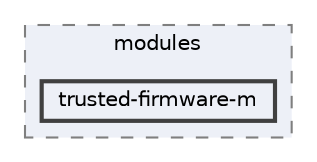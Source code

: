 digraph "build/modules/trusted-firmware-m"
{
 // LATEX_PDF_SIZE
  bgcolor="transparent";
  edge [fontname=Helvetica,fontsize=10,labelfontname=Helvetica,labelfontsize=10];
  node [fontname=Helvetica,fontsize=10,shape=box,height=0.2,width=0.4];
  compound=true
  subgraph clusterdir_587cd7e785de0867f5b3392122b4ea11 {
    graph [ bgcolor="#edf0f7", pencolor="grey50", label="modules", fontname=Helvetica,fontsize=10 style="filled,dashed", URL="dir_587cd7e785de0867f5b3392122b4ea11.html",tooltip=""]
  dir_861bdfd8c57d05abba11ee69710f75eb [label="trusted-firmware-m", fillcolor="#edf0f7", color="grey25", style="filled,bold", URL="dir_861bdfd8c57d05abba11ee69710f75eb.html",tooltip=""];
  }
}
